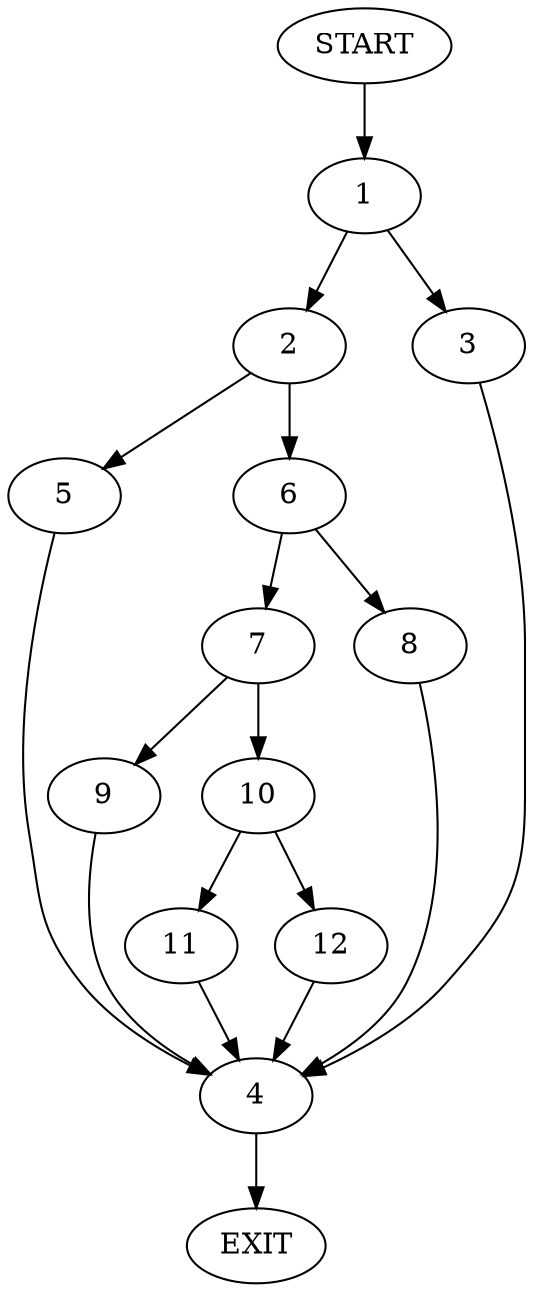 digraph {
0 [label="START"]
13 [label="EXIT"]
0 -> 1
1 -> 2
1 -> 3
3 -> 4
2 -> 5
2 -> 6
4 -> 13
5 -> 4
6 -> 7
6 -> 8
8 -> 4
7 -> 9
7 -> 10
9 -> 4
10 -> 11
10 -> 12
12 -> 4
11 -> 4
}
